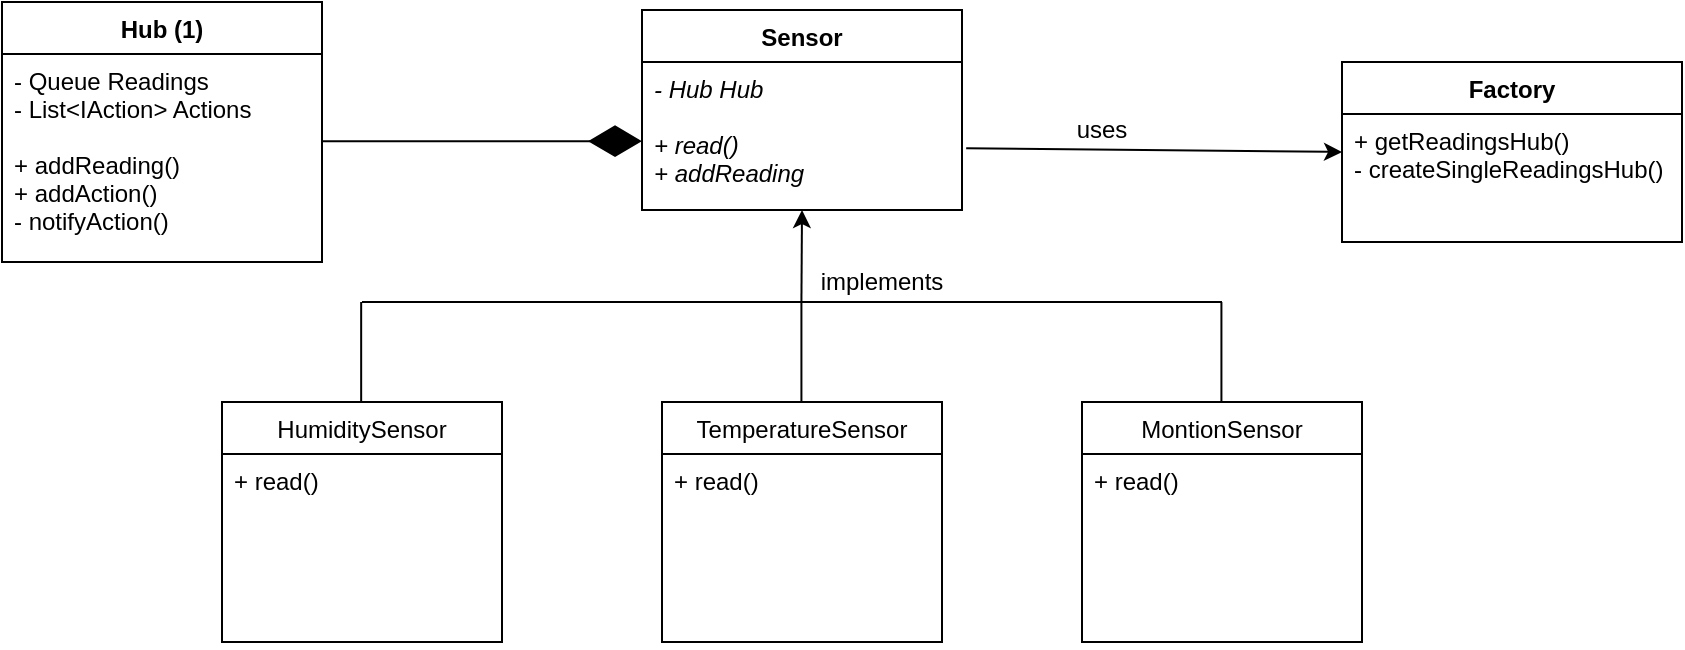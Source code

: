 <mxfile version="13.7.9" type="device" pages="2"><diagram id="-DA3yOhJrs75YxF_aAcX" name="Infra-Sensors"><mxGraphModel dx="2773" dy="967" grid="1" gridSize="10" guides="1" tooltips="1" connect="1" arrows="1" fold="1" page="1" pageScale="1" pageWidth="1100" pageHeight="850" math="0" shadow="0"><root><mxCell id="s73eVonxJGU-Df75ncPL-0"/><mxCell id="s73eVonxJGU-Df75ncPL-1" parent="s73eVonxJGU-Df75ncPL-0"/><mxCell id="yHA-x2E08DUfk_bQ417R-17" value="" style="endArrow=none;html=1;" parent="s73eVonxJGU-Df75ncPL-1" edge="1"><mxGeometry width="50" height="50" relative="1" as="geometry"><mxPoint x="-900" y="170" as="sourcePoint"/><mxPoint x="-470.0" y="170" as="targetPoint"/></mxGeometry></mxCell><mxCell id="yHA-x2E08DUfk_bQ417R-18" value="" style="endArrow=classic;html=1;" parent="s73eVonxJGU-Df75ncPL-1" edge="1"><mxGeometry width="50" height="50" relative="1" as="geometry"><mxPoint x="-680.29" y="170" as="sourcePoint"/><mxPoint x="-680" y="124" as="targetPoint"/></mxGeometry></mxCell><mxCell id="yHA-x2E08DUfk_bQ417R-19" value="" style="endArrow=none;html=1;" parent="s73eVonxJGU-Df75ncPL-1" edge="1"><mxGeometry width="50" height="50" relative="1" as="geometry"><mxPoint x="-900.42" y="220" as="sourcePoint"/><mxPoint x="-900.42" y="170" as="targetPoint"/></mxGeometry></mxCell><mxCell id="yHA-x2E08DUfk_bQ417R-20" value="" style="endArrow=none;html=1;" parent="s73eVonxJGU-Df75ncPL-1" edge="1"><mxGeometry width="50" height="50" relative="1" as="geometry"><mxPoint x="-680.29" y="220" as="sourcePoint"/><mxPoint x="-680.29" y="170" as="targetPoint"/></mxGeometry></mxCell><mxCell id="yHA-x2E08DUfk_bQ417R-21" value="" style="endArrow=none;html=1;" parent="s73eVonxJGU-Df75ncPL-1" edge="1"><mxGeometry width="50" height="50" relative="1" as="geometry"><mxPoint x="-470.29" y="220" as="sourcePoint"/><mxPoint x="-470.29" y="170" as="targetPoint"/></mxGeometry></mxCell><mxCell id="yHA-x2E08DUfk_bQ417R-33" value="implements" style="text;html=1;strokeColor=none;fillColor=none;align=center;verticalAlign=middle;whiteSpace=wrap;rounded=0;" parent="s73eVonxJGU-Df75ncPL-1" vertex="1"><mxGeometry x="-660" y="150" width="40" height="20" as="geometry"/></mxCell><mxCell id="yHA-x2E08DUfk_bQ417R-40" value="" style="endArrow=classic;html=1;exitX=1.013;exitY=0.582;exitDx=0;exitDy=0;exitPerimeter=0;" parent="s73eVonxJGU-Df75ncPL-1" source="yHA-x2E08DUfk_bQ417R-30" edge="1"><mxGeometry width="50" height="50" relative="1" as="geometry"><mxPoint x="-590" y="95" as="sourcePoint"/><mxPoint x="-410" y="95" as="targetPoint"/></mxGeometry></mxCell><mxCell id="yHA-x2E08DUfk_bQ417R-44" value="uses" style="text;html=1;strokeColor=none;fillColor=none;align=center;verticalAlign=middle;whiteSpace=wrap;rounded=0;" parent="s73eVonxJGU-Df75ncPL-1" vertex="1"><mxGeometry x="-550" y="74" width="40" height="20" as="geometry"/></mxCell><mxCell id="yHA-x2E08DUfk_bQ417R-48" value="" style="endArrow=diamondThin;endFill=1;endSize=24;html=1;" parent="s73eVonxJGU-Df75ncPL-1" edge="1"><mxGeometry width="160" relative="1" as="geometry"><mxPoint x="-920" y="89.58" as="sourcePoint"/><mxPoint x="-760" y="89.58" as="targetPoint"/></mxGeometry></mxCell><mxCell id="yHA-x2E08DUfk_bQ417R-46" value="Factory" style="swimlane;fontStyle=1;childLayout=stackLayout;horizontal=1;startSize=26;fillColor=none;horizontalStack=0;resizeParent=1;resizeParentMax=0;resizeLast=0;collapsible=1;marginBottom=0;" parent="s73eVonxJGU-Df75ncPL-1" vertex="1"><mxGeometry x="-410" y="50" width="170" height="90" as="geometry"/></mxCell><mxCell id="yHA-x2E08DUfk_bQ417R-47" value="+ getReadingsHub()&#10;- createSingleReadingsHub()" style="text;strokeColor=none;fillColor=none;align=left;verticalAlign=top;spacingLeft=4;spacingRight=4;overflow=hidden;rotatable=0;points=[[0,0.5],[1,0.5]];portConstraint=eastwest;" parent="yHA-x2E08DUfk_bQ417R-46" vertex="1"><mxGeometry y="26" width="170" height="64" as="geometry"/></mxCell><mxCell id="yHA-x2E08DUfk_bQ417R-23" value="HumiditySensor" style="swimlane;fontStyle=0;childLayout=stackLayout;horizontal=1;startSize=26;fillColor=none;horizontalStack=0;resizeParent=1;resizeParentMax=0;resizeLast=0;collapsible=1;marginBottom=0;" parent="s73eVonxJGU-Df75ncPL-1" vertex="1"><mxGeometry x="-970" y="220" width="140" height="120" as="geometry"/></mxCell><mxCell id="yHA-x2E08DUfk_bQ417R-24" value="+ read()&#10;" style="text;strokeColor=none;fillColor=none;align=left;verticalAlign=top;spacingLeft=4;spacingRight=4;overflow=hidden;rotatable=0;points=[[0,0.5],[1,0.5]];portConstraint=eastwest;fontStyle=0" parent="yHA-x2E08DUfk_bQ417R-23" vertex="1"><mxGeometry y="26" width="140" height="94" as="geometry"/></mxCell><mxCell id="yHA-x2E08DUfk_bQ417R-25" value="TemperatureSensor" style="swimlane;fontStyle=0;childLayout=stackLayout;horizontal=1;startSize=26;fillColor=none;horizontalStack=0;resizeParent=1;resizeParentMax=0;resizeLast=0;collapsible=1;marginBottom=0;" parent="s73eVonxJGU-Df75ncPL-1" vertex="1"><mxGeometry x="-750" y="220" width="140" height="120" as="geometry"/></mxCell><mxCell id="yHA-x2E08DUfk_bQ417R-26" value="+ read()&#10;" style="text;strokeColor=none;fillColor=none;align=left;verticalAlign=top;spacingLeft=4;spacingRight=4;overflow=hidden;rotatable=0;points=[[0,0.5],[1,0.5]];portConstraint=eastwest;" parent="yHA-x2E08DUfk_bQ417R-25" vertex="1"><mxGeometry y="26" width="140" height="94" as="geometry"/></mxCell><mxCell id="yHA-x2E08DUfk_bQ417R-27" value="MontionSensor" style="swimlane;fontStyle=0;childLayout=stackLayout;horizontal=1;startSize=26;fillColor=none;horizontalStack=0;resizeParent=1;resizeParentMax=0;resizeLast=0;collapsible=1;marginBottom=0;" parent="s73eVonxJGU-Df75ncPL-1" vertex="1"><mxGeometry x="-540" y="220" width="140" height="120" as="geometry"/></mxCell><mxCell id="yHA-x2E08DUfk_bQ417R-28" value="+ read()" style="text;strokeColor=none;fillColor=none;align=left;verticalAlign=top;spacingLeft=4;spacingRight=4;overflow=hidden;rotatable=0;points=[[0,0.5],[1,0.5]];portConstraint=eastwest;" parent="yHA-x2E08DUfk_bQ417R-27" vertex="1"><mxGeometry y="26" width="140" height="94" as="geometry"/></mxCell><mxCell id="yHA-x2E08DUfk_bQ417R-29" value="Sensor" style="swimlane;fontStyle=1;align=center;verticalAlign=top;childLayout=stackLayout;horizontal=1;startSize=26;horizontalStack=0;resizeParent=1;resizeParentMax=0;resizeLast=0;collapsible=1;marginBottom=0;" parent="s73eVonxJGU-Df75ncPL-1" vertex="1"><mxGeometry x="-760" y="24" width="160" height="100" as="geometry"/></mxCell><mxCell id="yHA-x2E08DUfk_bQ417R-30" value="- Hub Hub&#10;&#10;+ read()&#10;+ addReading" style="text;strokeColor=none;fillColor=none;align=left;verticalAlign=top;spacingLeft=4;spacingRight=4;overflow=hidden;rotatable=0;points=[[0,0.5],[1,0.5]];portConstraint=eastwest;fontStyle=2" parent="yHA-x2E08DUfk_bQ417R-29" vertex="1"><mxGeometry y="26" width="160" height="74" as="geometry"/></mxCell><mxCell id="yHA-x2E08DUfk_bQ417R-38" value="Hub (1)" style="swimlane;fontStyle=1;align=center;verticalAlign=top;childLayout=stackLayout;horizontal=1;startSize=26;horizontalStack=0;resizeParent=1;resizeParentMax=0;resizeLast=0;collapsible=1;marginBottom=0;" parent="s73eVonxJGU-Df75ncPL-1" vertex="1"><mxGeometry x="-1080" y="20" width="160" height="130" as="geometry"/></mxCell><mxCell id="yHA-x2E08DUfk_bQ417R-39" value="- Queue Readings&#10;- List&lt;IAction&gt; Actions&#10;&#10;+ addReading()&#10;+ addAction()&#10;- notifyAction()" style="text;strokeColor=none;fillColor=none;align=left;verticalAlign=top;spacingLeft=4;spacingRight=4;overflow=hidden;rotatable=0;points=[[0,0.5],[1,0.5]];portConstraint=eastwest;fontStyle=0" parent="yHA-x2E08DUfk_bQ417R-38" vertex="1"><mxGeometry y="26" width="160" height="104" as="geometry"/></mxCell></root></mxGraphModel></diagram><diagram name="Infra-Actuators" id="lcPhXEjxsXQY1BF_a9_-"><mxGraphModel dx="1422" dy="822" grid="1" gridSize="10" guides="1" tooltips="1" connect="1" arrows="1" fold="1" page="1" pageScale="1" pageWidth="1100" pageHeight="850" math="0" shadow="0"><root><mxCell id="rBYZQnGJyYWN9XCzy68U-0"/><mxCell id="rBYZQnGJyYWN9XCzy68U-1" parent="rBYZQnGJyYWN9XCzy68U-0"/><mxCell id="rBYZQnGJyYWN9XCzy68U-23" value="" style="endArrow=none;html=1;" edge="1" parent="rBYZQnGJyYWN9XCzy68U-1"><mxGeometry width="50" height="50" relative="1" as="geometry"><mxPoint x="150" y="570" as="sourcePoint"/><mxPoint x="460" y="570" as="targetPoint"/></mxGeometry></mxCell><mxCell id="rBYZQnGJyYWN9XCzy68U-24" value="" style="endArrow=classic;html=1;entryX=0.5;entryY=1.037;entryDx=0;entryDy=0;entryPerimeter=0;" edge="1" parent="rBYZQnGJyYWN9XCzy68U-1" target="rBYZQnGJyYWN9XCzy68U-42"><mxGeometry width="50" height="50" relative="1" as="geometry"><mxPoint x="299.71" y="570" as="sourcePoint"/><mxPoint x="299.71" y="540" as="targetPoint"/></mxGeometry></mxCell><mxCell id="rBYZQnGJyYWN9XCzy68U-25" value="" style="endArrow=none;html=1;" edge="1" parent="rBYZQnGJyYWN9XCzy68U-1"><mxGeometry width="50" height="50" relative="1" as="geometry"><mxPoint x="150.0" y="620" as="sourcePoint"/><mxPoint x="150.0" y="570" as="targetPoint"/></mxGeometry></mxCell><mxCell id="rBYZQnGJyYWN9XCzy68U-26" value="" style="endArrow=none;html=1;" edge="1" parent="rBYZQnGJyYWN9XCzy68U-1"><mxGeometry width="50" height="50" relative="1" as="geometry"><mxPoint x="299.71" y="620" as="sourcePoint"/><mxPoint x="299.71" y="570" as="targetPoint"/></mxGeometry></mxCell><mxCell id="rBYZQnGJyYWN9XCzy68U-27" value="" style="endArrow=none;html=1;" edge="1" parent="rBYZQnGJyYWN9XCzy68U-1"><mxGeometry width="50" height="50" relative="1" as="geometry"><mxPoint x="460" y="620" as="sourcePoint"/><mxPoint x="460" y="570" as="targetPoint"/></mxGeometry></mxCell><mxCell id="rBYZQnGJyYWN9XCzy68U-28" value="implements" style="text;html=1;strokeColor=none;fillColor=none;align=center;verticalAlign=middle;whiteSpace=wrap;rounded=0;" vertex="1" parent="rBYZQnGJyYWN9XCzy68U-1"><mxGeometry x="320" y="550" width="40" height="20" as="geometry"/></mxCell><mxCell id="rBYZQnGJyYWN9XCzy68U-29" value="" style="endArrow=diamondThin;endFill=1;endSize=24;html=1;" edge="1" parent="rBYZQnGJyYWN9XCzy68U-1"><mxGeometry width="160" relative="1" as="geometry"><mxPoint x="330" y="249" as="sourcePoint"/><mxPoint x="200" y="249" as="targetPoint"/></mxGeometry></mxCell><mxCell id="rBYZQnGJyYWN9XCzy68U-30" value="" style="endArrow=diamondThin;endFill=1;endSize=24;html=1;exitX=0.003;exitY=0.212;exitDx=0;exitDy=0;exitPerimeter=0;" edge="1" parent="rBYZQnGJyYWN9XCzy68U-1" source="rBYZQnGJyYWN9XCzy68U-42" target="rBYZQnGJyYWN9XCzy68U-34"><mxGeometry width="160" relative="1" as="geometry"><mxPoint x="250" y="476" as="sourcePoint"/><mxPoint x="30" y="476" as="targetPoint"/><Array as="points"><mxPoint x="120" y="476"/></Array></mxGeometry></mxCell><mxCell id="rBYZQnGJyYWN9XCzy68U-33" value="Action" style="swimlane;fontStyle=1;align=center;verticalAlign=top;childLayout=stackLayout;horizontal=1;startSize=26;horizontalStack=0;resizeParent=1;resizeParentMax=0;resizeLast=0;collapsible=1;marginBottom=0;" vertex="1" parent="rBYZQnGJyYWN9XCzy68U-1"><mxGeometry x="40" y="190" width="160" height="170" as="geometry"/></mxCell><mxCell id="rBYZQnGJyYWN9XCzy68U-34" value="- List&lt;IActuator&gt;&#10;- List&lt;Condition&gt;&#10;&#10;+ notify()&#10;+ addActuator()&#10;+ removeActuator()&#10;+ execute()&#10;- notifyActuator()&#10;&#10;" style="text;strokeColor=none;fillColor=none;align=left;verticalAlign=top;spacingLeft=4;spacingRight=4;overflow=hidden;rotatable=0;points=[[0,0.5],[1,0.5]];portConstraint=eastwest;fontStyle=0" vertex="1" parent="rBYZQnGJyYWN9XCzy68U-33"><mxGeometry y="26" width="160" height="144" as="geometry"/></mxCell><mxCell id="wX9wuHRkOPk9_2I7Y50E-0" value="" style="endArrow=classic;html=1;exitX=1.013;exitY=0.582;exitDx=0;exitDy=0;exitPerimeter=0;" edge="1" parent="rBYZQnGJyYWN9XCzy68U-1"><mxGeometry width="50" height="50" relative="1" as="geometry"><mxPoint x="490" y="219.998" as="sourcePoint"/><mxPoint x="677.92" y="221.93" as="targetPoint"/></mxGeometry></mxCell><mxCell id="y3n8UWzveb0LPYv99mPt-0" value="uses" style="text;html=1;strokeColor=none;fillColor=none;align=center;verticalAlign=middle;whiteSpace=wrap;rounded=0;" vertex="1" parent="rBYZQnGJyYWN9XCzy68U-1"><mxGeometry x="540" y="194" width="40" height="20" as="geometry"/></mxCell><mxCell id="rBYZQnGJyYWN9XCzy68U-41" value="IActuator" style="swimlane;fontStyle=1;align=center;verticalAlign=top;childLayout=stackLayout;horizontal=1;startSize=26;horizontalStack=0;resizeParent=1;resizeParentMax=0;resizeLast=0;collapsible=1;marginBottom=0;" vertex="1" parent="rBYZQnGJyYWN9XCzy68U-1"><mxGeometry x="245" y="440" width="110" height="80" as="geometry"/></mxCell><mxCell id="rBYZQnGJyYWN9XCzy68U-42" value="+ act()" style="text;strokeColor=none;fillColor=none;align=left;verticalAlign=top;spacingLeft=4;spacingRight=4;overflow=hidden;rotatable=0;points=[[0,0.5],[1,0.5]];portConstraint=eastwest;fontStyle=0" vertex="1" parent="rBYZQnGJyYWN9XCzy68U-41"><mxGeometry y="26" width="110" height="54" as="geometry"/></mxCell><mxCell id="rBYZQnGJyYWN9XCzy68U-39" value="Courtain" style="swimlane;fontStyle=0;childLayout=stackLayout;horizontal=1;startSize=26;fillColor=none;horizontalStack=0;resizeParent=1;resizeParentMax=0;resizeLast=0;collapsible=1;marginBottom=0;" vertex="1" parent="rBYZQnGJyYWN9XCzy68U-1"><mxGeometry x="400" y="620" width="110" height="70" as="geometry"/></mxCell><mxCell id="rBYZQnGJyYWN9XCzy68U-40" value="+ act()" style="text;strokeColor=none;fillColor=none;align=left;verticalAlign=top;spacingLeft=4;spacingRight=4;overflow=hidden;rotatable=0;points=[[0,0.5],[1,0.5]];portConstraint=eastwest;" vertex="1" parent="rBYZQnGJyYWN9XCzy68U-39"><mxGeometry y="26" width="110" height="44" as="geometry"/></mxCell><mxCell id="rBYZQnGJyYWN9XCzy68U-37" value="VaccumCleaner" style="swimlane;fontStyle=0;childLayout=stackLayout;horizontal=1;startSize=26;fillColor=none;horizontalStack=0;resizeParent=1;resizeParentMax=0;resizeLast=0;collapsible=1;marginBottom=0;" vertex="1" parent="rBYZQnGJyYWN9XCzy68U-1"><mxGeometry x="245" y="620" width="110" height="70" as="geometry"/></mxCell><mxCell id="rBYZQnGJyYWN9XCzy68U-38" value="+ act()" style="text;strokeColor=none;fillColor=none;align=left;verticalAlign=top;spacingLeft=4;spacingRight=4;overflow=hidden;rotatable=0;points=[[0,0.5],[1,0.5]];portConstraint=eastwest;" vertex="1" parent="rBYZQnGJyYWN9XCzy68U-37"><mxGeometry y="26" width="110" height="44" as="geometry"/></mxCell><mxCell id="rBYZQnGJyYWN9XCzy68U-35" value="LightBulb" style="swimlane;fontStyle=0;childLayout=stackLayout;horizontal=1;startSize=26;fillColor=none;horizontalStack=0;resizeParent=1;resizeParentMax=0;resizeLast=0;collapsible=1;marginBottom=0;" vertex="1" parent="rBYZQnGJyYWN9XCzy68U-1"><mxGeometry x="90" y="620" width="110" height="70" as="geometry"/></mxCell><mxCell id="rBYZQnGJyYWN9XCzy68U-36" value="+ act()" style="text;strokeColor=none;fillColor=none;align=left;verticalAlign=top;spacingLeft=4;spacingRight=4;overflow=hidden;rotatable=0;points=[[0,0.5],[1,0.5]];portConstraint=eastwest;fontStyle=0" vertex="1" parent="rBYZQnGJyYWN9XCzy68U-35"><mxGeometry y="26" width="110" height="44" as="geometry"/></mxCell><mxCell id="y3n8UWzveb0LPYv99mPt-3" value="" style="endArrow=none;html=1;" edge="1" parent="rBYZQnGJyYWN9XCzy68U-1"><mxGeometry width="50" height="50" relative="1" as="geometry"><mxPoint x="640" y="570" as="sourcePoint"/><mxPoint x="950" y="570" as="targetPoint"/></mxGeometry></mxCell><mxCell id="y3n8UWzveb0LPYv99mPt-4" value="" style="endArrow=classic;html=1;entryX=0.5;entryY=1.037;entryDx=0;entryDy=0;entryPerimeter=0;" edge="1" parent="rBYZQnGJyYWN9XCzy68U-1" target="y3n8UWzveb0LPYv99mPt-10"><mxGeometry width="50" height="50" relative="1" as="geometry"><mxPoint x="789.71" y="570" as="sourcePoint"/><mxPoint x="789.71" y="540" as="targetPoint"/></mxGeometry></mxCell><mxCell id="y3n8UWzveb0LPYv99mPt-5" value="" style="endArrow=none;html=1;" edge="1" parent="rBYZQnGJyYWN9XCzy68U-1"><mxGeometry width="50" height="50" relative="1" as="geometry"><mxPoint x="640.0" y="620" as="sourcePoint"/><mxPoint x="640.0" y="570" as="targetPoint"/></mxGeometry></mxCell><mxCell id="y3n8UWzveb0LPYv99mPt-6" value="" style="endArrow=none;html=1;" edge="1" parent="rBYZQnGJyYWN9XCzy68U-1"><mxGeometry width="50" height="50" relative="1" as="geometry"><mxPoint x="789.71" y="620" as="sourcePoint"/><mxPoint x="789.71" y="570" as="targetPoint"/></mxGeometry></mxCell><mxCell id="y3n8UWzveb0LPYv99mPt-7" value="" style="endArrow=none;html=1;" edge="1" parent="rBYZQnGJyYWN9XCzy68U-1"><mxGeometry width="50" height="50" relative="1" as="geometry"><mxPoint x="950" y="620" as="sourcePoint"/><mxPoint x="950" y="570" as="targetPoint"/></mxGeometry></mxCell><mxCell id="y3n8UWzveb0LPYv99mPt-8" value="implements" style="text;html=1;strokeColor=none;fillColor=none;align=center;verticalAlign=middle;whiteSpace=wrap;rounded=0;" vertex="1" parent="rBYZQnGJyYWN9XCzy68U-1"><mxGeometry x="810" y="550" width="40" height="20" as="geometry"/></mxCell><mxCell id="rBYZQnGJyYWN9XCzy68U-31" value="Condition" style="swimlane;fontStyle=1;align=center;verticalAlign=top;childLayout=stackLayout;horizontal=1;startSize=26;horizontalStack=0;resizeParent=1;resizeParentMax=0;resizeLast=0;collapsible=1;marginBottom=0;" vertex="1" parent="rBYZQnGJyYWN9XCzy68U-1"><mxGeometry x="330" y="194" width="160" height="130" as="geometry"/></mxCell><mxCell id="rBYZQnGJyYWN9XCzy68U-32" value="- double Reference&#10;- enum Operator&#10;- double Value&#10;-int sensorId&#10;&#10;+ setValue()&#10;+ isMet()&#10;&#10;" style="text;strokeColor=none;fillColor=none;align=left;verticalAlign=top;spacingLeft=4;spacingRight=4;overflow=hidden;rotatable=0;points=[[0,0.5],[1,0.5]];portConstraint=eastwest;fontStyle=0" vertex="1" parent="rBYZQnGJyYWN9XCzy68U-31"><mxGeometry y="26" width="160" height="104" as="geometry"/></mxCell><mxCell id="y3n8UWzveb0LPYv99mPt-1" value="ComparerFactory" style="swimlane;fontStyle=1;childLayout=stackLayout;horizontal=1;startSize=26;fillColor=none;horizontalStack=0;resizeParent=1;resizeParentMax=0;resizeLast=0;collapsible=1;marginBottom=0;" vertex="1" parent="rBYZQnGJyYWN9XCzy68U-1"><mxGeometry x="680" y="194" width="170" height="90" as="geometry"/></mxCell><mxCell id="y3n8UWzveb0LPYv99mPt-2" value="+ getComparer()&#10;" style="text;strokeColor=none;fillColor=none;align=left;verticalAlign=top;spacingLeft=4;spacingRight=4;overflow=hidden;rotatable=0;points=[[0,0.5],[1,0.5]];portConstraint=eastwest;" vertex="1" parent="y3n8UWzveb0LPYv99mPt-1"><mxGeometry y="26" width="170" height="64" as="geometry"/></mxCell><mxCell id="y3n8UWzveb0LPYv99mPt-9" value="IComparer" style="swimlane;fontStyle=1;align=center;verticalAlign=top;childLayout=stackLayout;horizontal=1;startSize=26;horizontalStack=0;resizeParent=1;resizeParentMax=0;resizeLast=0;collapsible=1;marginBottom=0;" vertex="1" parent="rBYZQnGJyYWN9XCzy68U-1"><mxGeometry x="735" y="440" width="110" height="80" as="geometry"/></mxCell><mxCell id="y3n8UWzveb0LPYv99mPt-10" value="+ comparer()" style="text;strokeColor=none;fillColor=none;align=left;verticalAlign=top;spacingLeft=4;spacingRight=4;overflow=hidden;rotatable=0;points=[[0,0.5],[1,0.5]];portConstraint=eastwest;fontStyle=0" vertex="1" parent="y3n8UWzveb0LPYv99mPt-9"><mxGeometry y="26" width="110" height="54" as="geometry"/></mxCell><mxCell id="y3n8UWzveb0LPYv99mPt-11" value="EqualComparer" style="swimlane;fontStyle=0;childLayout=stackLayout;horizontal=1;startSize=26;fillColor=none;horizontalStack=0;resizeParent=1;resizeParentMax=0;resizeLast=0;collapsible=1;marginBottom=0;" vertex="1" parent="rBYZQnGJyYWN9XCzy68U-1"><mxGeometry x="890" y="620" width="110" height="70" as="geometry"/></mxCell><mxCell id="y3n8UWzveb0LPYv99mPt-12" value="+ compare()" style="text;strokeColor=none;fillColor=none;align=left;verticalAlign=top;spacingLeft=4;spacingRight=4;overflow=hidden;rotatable=0;points=[[0,0.5],[1,0.5]];portConstraint=eastwest;" vertex="1" parent="y3n8UWzveb0LPYv99mPt-11"><mxGeometry y="26" width="110" height="44" as="geometry"/></mxCell><mxCell id="y3n8UWzveb0LPYv99mPt-13" value="HigerComparer" style="swimlane;fontStyle=0;childLayout=stackLayout;horizontal=1;startSize=26;fillColor=none;horizontalStack=0;resizeParent=1;resizeParentMax=0;resizeLast=0;collapsible=1;marginBottom=0;" vertex="1" parent="rBYZQnGJyYWN9XCzy68U-1"><mxGeometry x="735" y="620" width="110" height="70" as="geometry"/></mxCell><mxCell id="y3n8UWzveb0LPYv99mPt-14" value="+ compare()" style="text;strokeColor=none;fillColor=none;align=left;verticalAlign=top;spacingLeft=4;spacingRight=4;overflow=hidden;rotatable=0;points=[[0,0.5],[1,0.5]];portConstraint=eastwest;" vertex="1" parent="y3n8UWzveb0LPYv99mPt-13"><mxGeometry y="26" width="110" height="44" as="geometry"/></mxCell><mxCell id="y3n8UWzveb0LPYv99mPt-15" value="LowerComparer" style="swimlane;fontStyle=0;childLayout=stackLayout;horizontal=1;startSize=26;fillColor=none;horizontalStack=0;resizeParent=1;resizeParentMax=0;resizeLast=0;collapsible=1;marginBottom=0;" vertex="1" parent="rBYZQnGJyYWN9XCzy68U-1"><mxGeometry x="580" y="620" width="110" height="70" as="geometry"/></mxCell><mxCell id="y3n8UWzveb0LPYv99mPt-16" value="+ compare()" style="text;strokeColor=none;fillColor=none;align=left;verticalAlign=top;spacingLeft=4;spacingRight=4;overflow=hidden;rotatable=0;points=[[0,0.5],[1,0.5]];portConstraint=eastwest;fontStyle=0" vertex="1" parent="y3n8UWzveb0LPYv99mPt-15"><mxGeometry y="26" width="110" height="44" as="geometry"/></mxCell></root></mxGraphModel></diagram></mxfile>